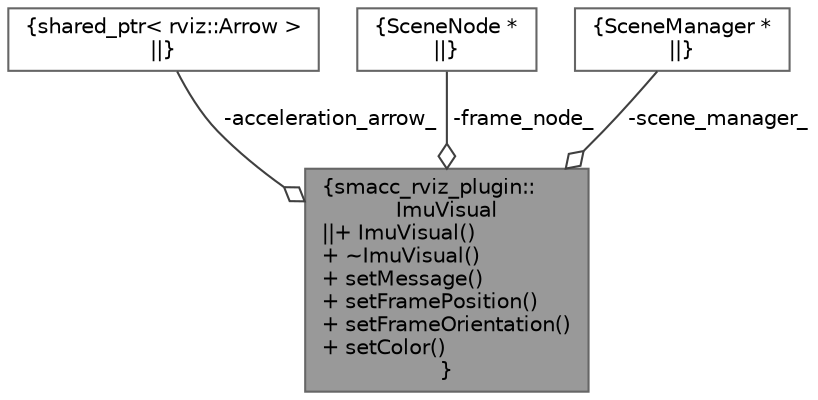 digraph "smacc_rviz_plugin::ImuVisual"
{
 // LATEX_PDF_SIZE
  bgcolor="transparent";
  edge [fontname=Helvetica,fontsize=10,labelfontname=Helvetica,labelfontsize=10];
  node [fontname=Helvetica,fontsize=10,shape=box,height=0.2,width=0.4];
  Node1 [label="{smacc_rviz_plugin::\lImuVisual\n||+ ImuVisual()\l+ ~ImuVisual()\l+ setMessage()\l+ setFramePosition()\l+ setFrameOrientation()\l+ setColor()\l}",height=0.2,width=0.4,color="gray40", fillcolor="grey60", style="filled", fontcolor="black",tooltip=" "];
  Node2 -> Node1 [color="grey25",style="solid",label=" -acceleration_arrow_" ,arrowhead="odiamond"];
  Node2 [label="{shared_ptr\< rviz::Arrow \>\n||}",height=0.2,width=0.4,color="gray40", fillcolor="white", style="filled",tooltip=" "];
  Node3 -> Node1 [color="grey25",style="solid",label=" -frame_node_" ,arrowhead="odiamond"];
  Node3 [label="{SceneNode *\n||}",height=0.2,width=0.4,color="gray40", fillcolor="white", style="filled",tooltip=" "];
  Node4 -> Node1 [color="grey25",style="solid",label=" -scene_manager_" ,arrowhead="odiamond"];
  Node4 [label="{SceneManager *\n||}",height=0.2,width=0.4,color="gray40", fillcolor="white", style="filled",tooltip=" "];
}
